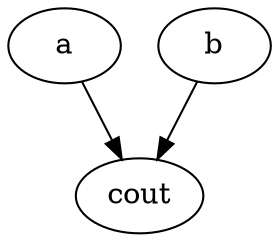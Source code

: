 strict digraph "" {
	a	[complexity=4,
		importance=0.5,
		rank=0.125];
	cout	[complexity=0,
		importance=0.300000190735,
		rank=0.0];
	a -> cout;
	b	[complexity=4,
		importance=0.5,
		rank=0.125];
	b -> cout;
}
